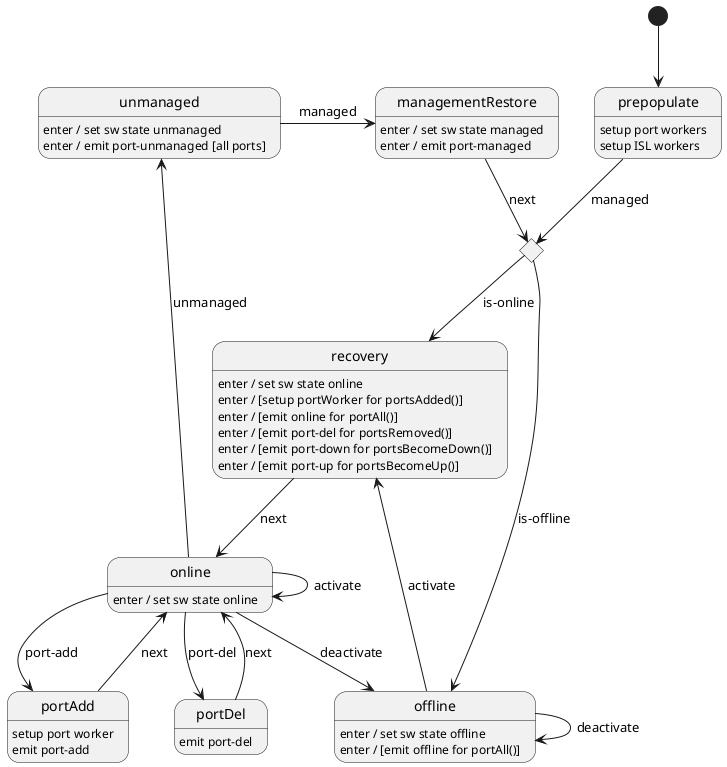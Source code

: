@startuml
[*] --> prepopulate

state switchSync <<choice>>

prepopulate : setup port workers
prepopulate : setup ISL workers
prepopulate --> switchSync : managed

switchSync --> recovery : is-online
switchSync --> offline : is-offline

recovery : enter / set sw state online
recovery : enter / [setup portWorker for portsAdded()]
recovery : enter / [emit online for portAll()]
recovery : enter / [emit port-del for portsRemoved()]
recovery : enter / [emit port-down for portsBecomeDown()]
recovery : enter / [emit port-up for portsBecomeUp()]
recovery --> online : next

online : enter / set sw state online
online --> online : activate
online --> offline : deactivate
online --> portAdd : port-add
online --> portDel : port-del
online -u-> unmanaged : unmanaged

portAdd : setup port worker
portAdd : emit port-add
portAdd --> online : next

portDel : emit port-del
portDel --> online : next

offline : enter / set sw state offline
offline : enter / [emit offline for portAll()]
offline --> recovery : activate
offline --> offline : deactivate

unmanaged : enter / set sw state unmanaged
unmanaged : enter / emit port-unmanaged [all ports]
unmanaged -r-> managementRestore : managed

managementRestore : enter / set sw state managed
managementRestore : enter / emit port-managed
managementRestore --> switchSync : next

@enduml
